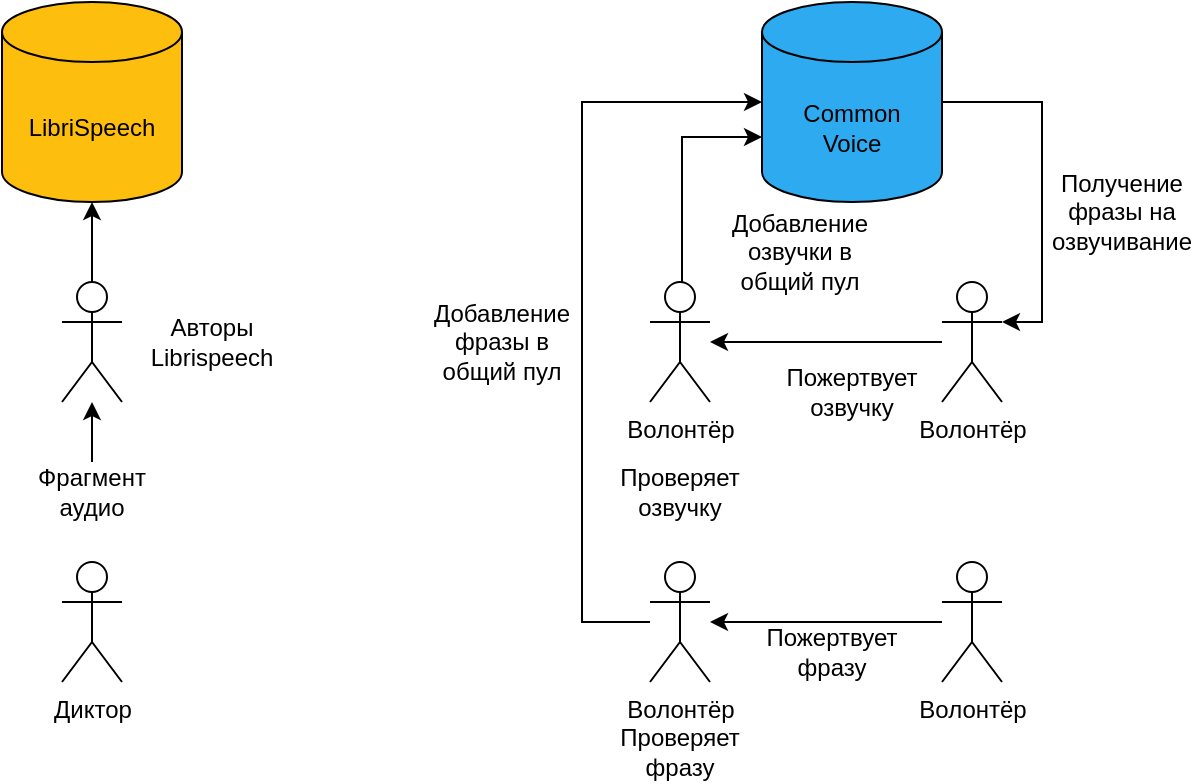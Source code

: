 <mxfile version="27.1.4">
  <diagram name="Страница — 1" id="UU6X1Q2LLAYiboO9e5UY">
    <mxGraphModel dx="925" dy="552" grid="1" gridSize="10" guides="1" tooltips="1" connect="1" arrows="1" fold="1" page="1" pageScale="1" pageWidth="827" pageHeight="1169" math="0" shadow="0">
      <root>
        <mxCell id="0" />
        <mxCell id="1" parent="0" />
        <mxCell id="QgKklc_-N7JBqiMBvKZP-121" value="Диктор" style="shape=umlActor;verticalLabelPosition=bottom;verticalAlign=top;html=1;outlineConnect=0;" vertex="1" parent="1">
          <mxGeometry x="120" y="330" width="30" height="60" as="geometry" />
        </mxCell>
        <mxCell id="QgKklc_-N7JBqiMBvKZP-122" style="edgeStyle=orthogonalEdgeStyle;rounded=0;orthogonalLoop=1;jettySize=auto;html=1;exitX=0.5;exitY=0;exitDx=0;exitDy=0;" edge="1" parent="1" source="QgKklc_-N7JBqiMBvKZP-123" target="QgKklc_-N7JBqiMBvKZP-125">
          <mxGeometry relative="1" as="geometry" />
        </mxCell>
        <mxCell id="QgKklc_-N7JBqiMBvKZP-123" value="Фрагмент аудио" style="text;html=1;align=center;verticalAlign=middle;whiteSpace=wrap;rounded=0;" vertex="1" parent="1">
          <mxGeometry x="105" y="280" width="60" height="30" as="geometry" />
        </mxCell>
        <mxCell id="QgKklc_-N7JBqiMBvKZP-124" value="LibriSpeech" style="shape=cylinder3;whiteSpace=wrap;html=1;boundedLbl=1;backgroundOutline=1;size=15;fillColor=#FEBE0E;strokeColor=#000000;" vertex="1" parent="1">
          <mxGeometry x="90" y="50" width="90" height="100" as="geometry" />
        </mxCell>
        <mxCell id="QgKklc_-N7JBqiMBvKZP-125" value="" style="shape=umlActor;verticalLabelPosition=bottom;verticalAlign=top;html=1;outlineConnect=0;" vertex="1" parent="1">
          <mxGeometry x="120" y="190" width="30" height="60" as="geometry" />
        </mxCell>
        <mxCell id="QgKklc_-N7JBqiMBvKZP-126" style="edgeStyle=orthogonalEdgeStyle;rounded=0;orthogonalLoop=1;jettySize=auto;html=1;exitX=0.5;exitY=0;exitDx=0;exitDy=0;exitPerimeter=0;entryX=0.5;entryY=1;entryDx=0;entryDy=0;entryPerimeter=0;" edge="1" parent="1" source="QgKklc_-N7JBqiMBvKZP-125" target="QgKklc_-N7JBqiMBvKZP-124">
          <mxGeometry relative="1" as="geometry" />
        </mxCell>
        <mxCell id="QgKklc_-N7JBqiMBvKZP-127" value="Авторы&lt;div&gt;Librispeech&lt;/div&gt;" style="text;html=1;align=center;verticalAlign=middle;whiteSpace=wrap;rounded=0;" vertex="1" parent="1">
          <mxGeometry x="165" y="205" width="60" height="30" as="geometry" />
        </mxCell>
        <mxCell id="QgKklc_-N7JBqiMBvKZP-128" style="edgeStyle=orthogonalEdgeStyle;rounded=0;orthogonalLoop=1;jettySize=auto;html=1;" edge="1" parent="1" source="QgKklc_-N7JBqiMBvKZP-129" target="QgKklc_-N7JBqiMBvKZP-131">
          <mxGeometry relative="1" as="geometry" />
        </mxCell>
        <mxCell id="QgKklc_-N7JBqiMBvKZP-129" value="Волонтёр" style="shape=umlActor;verticalLabelPosition=bottom;verticalAlign=top;html=1;outlineConnect=0;" vertex="1" parent="1">
          <mxGeometry x="560" y="330" width="30" height="60" as="geometry" />
        </mxCell>
        <mxCell id="QgKklc_-N7JBqiMBvKZP-130" style="edgeStyle=orthogonalEdgeStyle;rounded=0;orthogonalLoop=1;jettySize=auto;html=1;entryX=0;entryY=0.5;entryDx=0;entryDy=0;entryPerimeter=0;" edge="1" parent="1" source="QgKklc_-N7JBqiMBvKZP-131" target="QgKklc_-N7JBqiMBvKZP-136">
          <mxGeometry relative="1" as="geometry">
            <mxPoint x="390" y="110" as="targetPoint" />
            <Array as="points">
              <mxPoint x="380" y="360" />
              <mxPoint x="380" y="100" />
            </Array>
          </mxGeometry>
        </mxCell>
        <mxCell id="QgKklc_-N7JBqiMBvKZP-131" value="Волонтёр" style="shape=umlActor;verticalLabelPosition=bottom;verticalAlign=top;html=1;outlineConnect=0;" vertex="1" parent="1">
          <mxGeometry x="414" y="330" width="30" height="60" as="geometry" />
        </mxCell>
        <mxCell id="QgKklc_-N7JBqiMBvKZP-132" value="Волонтёр" style="shape=umlActor;verticalLabelPosition=bottom;verticalAlign=top;html=1;outlineConnect=0;" vertex="1" parent="1">
          <mxGeometry x="414" y="190" width="30" height="60" as="geometry" />
        </mxCell>
        <mxCell id="QgKklc_-N7JBqiMBvKZP-133" style="edgeStyle=orthogonalEdgeStyle;rounded=0;orthogonalLoop=1;jettySize=auto;html=1;" edge="1" parent="1" source="QgKklc_-N7JBqiMBvKZP-134" target="QgKklc_-N7JBqiMBvKZP-132">
          <mxGeometry relative="1" as="geometry" />
        </mxCell>
        <mxCell id="QgKklc_-N7JBqiMBvKZP-134" value="Волонтёр" style="shape=umlActor;verticalLabelPosition=bottom;verticalAlign=top;html=1;outlineConnect=0;" vertex="1" parent="1">
          <mxGeometry x="560" y="190" width="30" height="60" as="geometry" />
        </mxCell>
        <mxCell id="QgKklc_-N7JBqiMBvKZP-135" style="edgeStyle=orthogonalEdgeStyle;rounded=0;orthogonalLoop=1;jettySize=auto;html=1;exitX=1;exitY=0.5;exitDx=0;exitDy=0;exitPerimeter=0;entryX=1;entryY=0.333;entryDx=0;entryDy=0;entryPerimeter=0;" edge="1" parent="1" source="QgKklc_-N7JBqiMBvKZP-136" target="QgKklc_-N7JBqiMBvKZP-134">
          <mxGeometry relative="1" as="geometry">
            <mxPoint x="620" y="220" as="targetPoint" />
          </mxGeometry>
        </mxCell>
        <mxCell id="QgKklc_-N7JBqiMBvKZP-136" value="Common&lt;div&gt;Voice&lt;/div&gt;" style="shape=cylinder3;whiteSpace=wrap;html=1;boundedLbl=1;backgroundOutline=1;size=15;fillColor=#2DAAF0;strokeColor=#000000;" vertex="1" parent="1">
          <mxGeometry x="470" y="50" width="90" height="100" as="geometry" />
        </mxCell>
        <mxCell id="QgKklc_-N7JBqiMBvKZP-137" value="Пожертвует фразу" style="text;html=1;align=center;verticalAlign=middle;whiteSpace=wrap;rounded=0;" vertex="1" parent="1">
          <mxGeometry x="475" y="360" width="60" height="30" as="geometry" />
        </mxCell>
        <mxCell id="QgKklc_-N7JBqiMBvKZP-138" value="Проверяет&lt;div&gt;фразу&lt;/div&gt;" style="text;html=1;align=center;verticalAlign=middle;whiteSpace=wrap;rounded=0;" vertex="1" parent="1">
          <mxGeometry x="399" y="410" width="60" height="30" as="geometry" />
        </mxCell>
        <mxCell id="QgKklc_-N7JBqiMBvKZP-139" style="edgeStyle=orthogonalEdgeStyle;rounded=0;orthogonalLoop=1;jettySize=auto;html=1;entryX=0;entryY=0;entryDx=0;entryDy=67.5;entryPerimeter=0;" edge="1" parent="1" source="QgKklc_-N7JBqiMBvKZP-132" target="QgKklc_-N7JBqiMBvKZP-136">
          <mxGeometry relative="1" as="geometry">
            <Array as="points">
              <mxPoint x="430" y="118" />
            </Array>
          </mxGeometry>
        </mxCell>
        <mxCell id="QgKklc_-N7JBqiMBvKZP-140" value="Добавление&lt;div&gt;фразы в общий пул&lt;/div&gt;" style="text;html=1;align=center;verticalAlign=middle;whiteSpace=wrap;rounded=0;" vertex="1" parent="1">
          <mxGeometry x="310" y="205" width="60" height="30" as="geometry" />
        </mxCell>
        <mxCell id="QgKklc_-N7JBqiMBvKZP-141" value="Получение&lt;div&gt;фразы на&lt;/div&gt;&lt;div&gt;озвучивание&lt;/div&gt;" style="text;html=1;align=center;verticalAlign=middle;whiteSpace=wrap;rounded=0;" vertex="1" parent="1">
          <mxGeometry x="620" y="140" width="60" height="30" as="geometry" />
        </mxCell>
        <mxCell id="QgKklc_-N7JBqiMBvKZP-142" value="Пожертвует озвучку" style="text;html=1;align=center;verticalAlign=middle;whiteSpace=wrap;rounded=0;" vertex="1" parent="1">
          <mxGeometry x="485" y="230" width="60" height="30" as="geometry" />
        </mxCell>
        <mxCell id="QgKklc_-N7JBqiMBvKZP-143" value="Проверяет&lt;div&gt;озвучку&lt;/div&gt;" style="text;html=1;align=center;verticalAlign=middle;whiteSpace=wrap;rounded=0;" vertex="1" parent="1">
          <mxGeometry x="399" y="280" width="60" height="30" as="geometry" />
        </mxCell>
        <mxCell id="QgKklc_-N7JBqiMBvKZP-144" value="Добавление&lt;div&gt;озвучки&amp;nbsp;&lt;span style=&quot;background-color: transparent; color: light-dark(rgb(0, 0, 0), rgb(255, 255, 255));&quot;&gt;в общий пул&lt;/span&gt;&lt;/div&gt;" style="text;html=1;align=center;verticalAlign=middle;whiteSpace=wrap;rounded=0;" vertex="1" parent="1">
          <mxGeometry x="459" y="160" width="60" height="30" as="geometry" />
        </mxCell>
      </root>
    </mxGraphModel>
  </diagram>
</mxfile>
